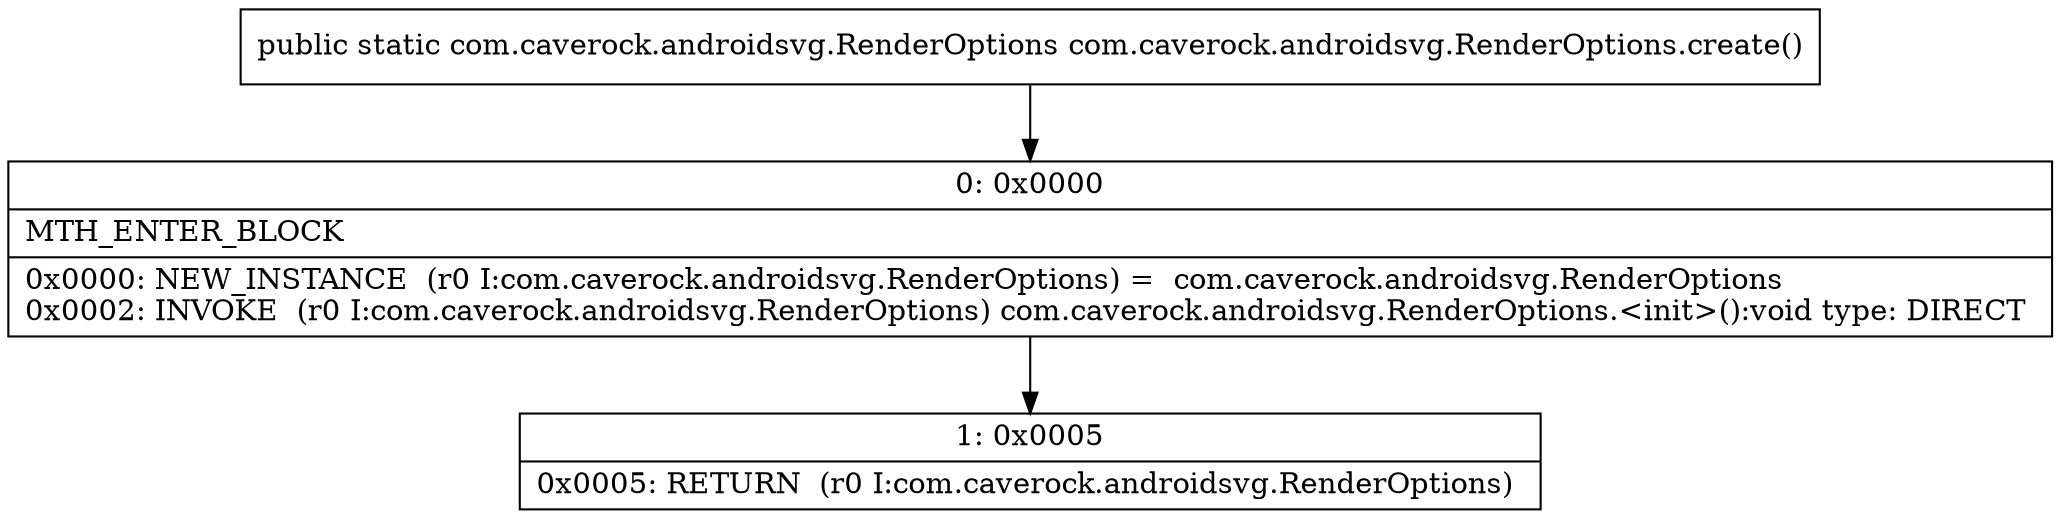 digraph "CFG forcom.caverock.androidsvg.RenderOptions.create()Lcom\/caverock\/androidsvg\/RenderOptions;" {
Node_0 [shape=record,label="{0\:\ 0x0000|MTH_ENTER_BLOCK\l|0x0000: NEW_INSTANCE  (r0 I:com.caverock.androidsvg.RenderOptions) =  com.caverock.androidsvg.RenderOptions \l0x0002: INVOKE  (r0 I:com.caverock.androidsvg.RenderOptions) com.caverock.androidsvg.RenderOptions.\<init\>():void type: DIRECT \l}"];
Node_1 [shape=record,label="{1\:\ 0x0005|0x0005: RETURN  (r0 I:com.caverock.androidsvg.RenderOptions) \l}"];
MethodNode[shape=record,label="{public static com.caverock.androidsvg.RenderOptions com.caverock.androidsvg.RenderOptions.create() }"];
MethodNode -> Node_0;
Node_0 -> Node_1;
}

